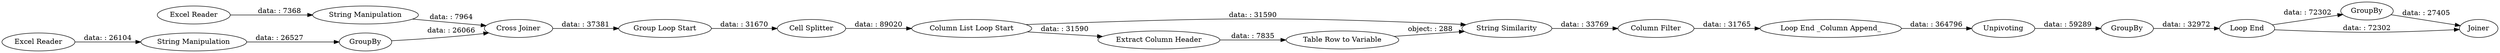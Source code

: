 digraph {
	"-2716917693707746800_1" [label="Excel Reader"]
	"-5446739951492587667_3" [label="String Similarity"]
	"-5446739951492587667_14" [label=Unpivoting]
	"-2716917693707746800_26" [label=GroupBy]
	"-2716917693707746800_11" [label="Loop End"]
	"-5446739951492587667_10" [label="Loop End _Column Append_"]
	"-2716917693707746800_8" [label="Group Loop Start"]
	"-2716917693707746800_28" [label=Joiner]
	"-2716917693707746800_4" [label="Cell Splitter"]
	"-5446739951492587667_20" [label=GroupBy]
	"-5446739951492587667_12" [label="Column Filter"]
	"-2716917693707746800_6" [label="String Manipulation"]
	"-2716917693707746800_2" [label="Excel Reader"]
	"-5446739951492587667_19" [label="Table Row to Variable"]
	"-5446739951492587667_9" [label="Column List Loop Start"]
	"-2716917693707746800_7" [label="String Manipulation"]
	"-2716917693707746800_21" [label=GroupBy]
	"-2716917693707746800_22" [label="Cross Joiner"]
	"-5446739951492587667_18" [label="Extract Column Header"]
	"-2716917693707746800_6" -> "-2716917693707746800_21" [label="data: : 26527"]
	"-2716917693707746800_7" -> "-2716917693707746800_22" [label="data: : 7964"]
	"-2716917693707746800_11" -> "-2716917693707746800_28" [label="data: : 72302"]
	"-2716917693707746800_2" -> "-2716917693707746800_6" [label="data: : 26104"]
	"-2716917693707746800_21" -> "-2716917693707746800_22" [label="data: : 26066"]
	"-5446739951492587667_18" -> "-5446739951492587667_19" [label="data: : 7835"]
	"-5446739951492587667_14" -> "-5446739951492587667_20" [label="data: : 59289"]
	"-5446739951492587667_10" -> "-5446739951492587667_14" [label="data: : 364796"]
	"-2716917693707746800_11" -> "-2716917693707746800_26" [label="data: : 72302"]
	"-5446739951492587667_9" -> "-5446739951492587667_3" [label="data: : 31590"]
	"-2716917693707746800_1" -> "-2716917693707746800_7" [label="data: : 7368"]
	"-5446739951492587667_9" -> "-5446739951492587667_18" [label="data: : 31590"]
	"-5446739951492587667_3" -> "-5446739951492587667_12" [label="data: : 33769"]
	"-5446739951492587667_19" -> "-5446739951492587667_3" [label="object: : 288"]
	"-2716917693707746800_4" -> "-5446739951492587667_9" [label="data: : 89020"]
	"-2716917693707746800_26" -> "-2716917693707746800_28" [label="data: : 27405"]
	"-5446739951492587667_12" -> "-5446739951492587667_10" [label="data: : 31765"]
	"-2716917693707746800_22" -> "-2716917693707746800_8" [label="data: : 37381"]
	"-2716917693707746800_8" -> "-2716917693707746800_4" [label="data: : 31670"]
	"-5446739951492587667_20" -> "-2716917693707746800_11" [label="data: : 32972"]
	rankdir=LR
}
